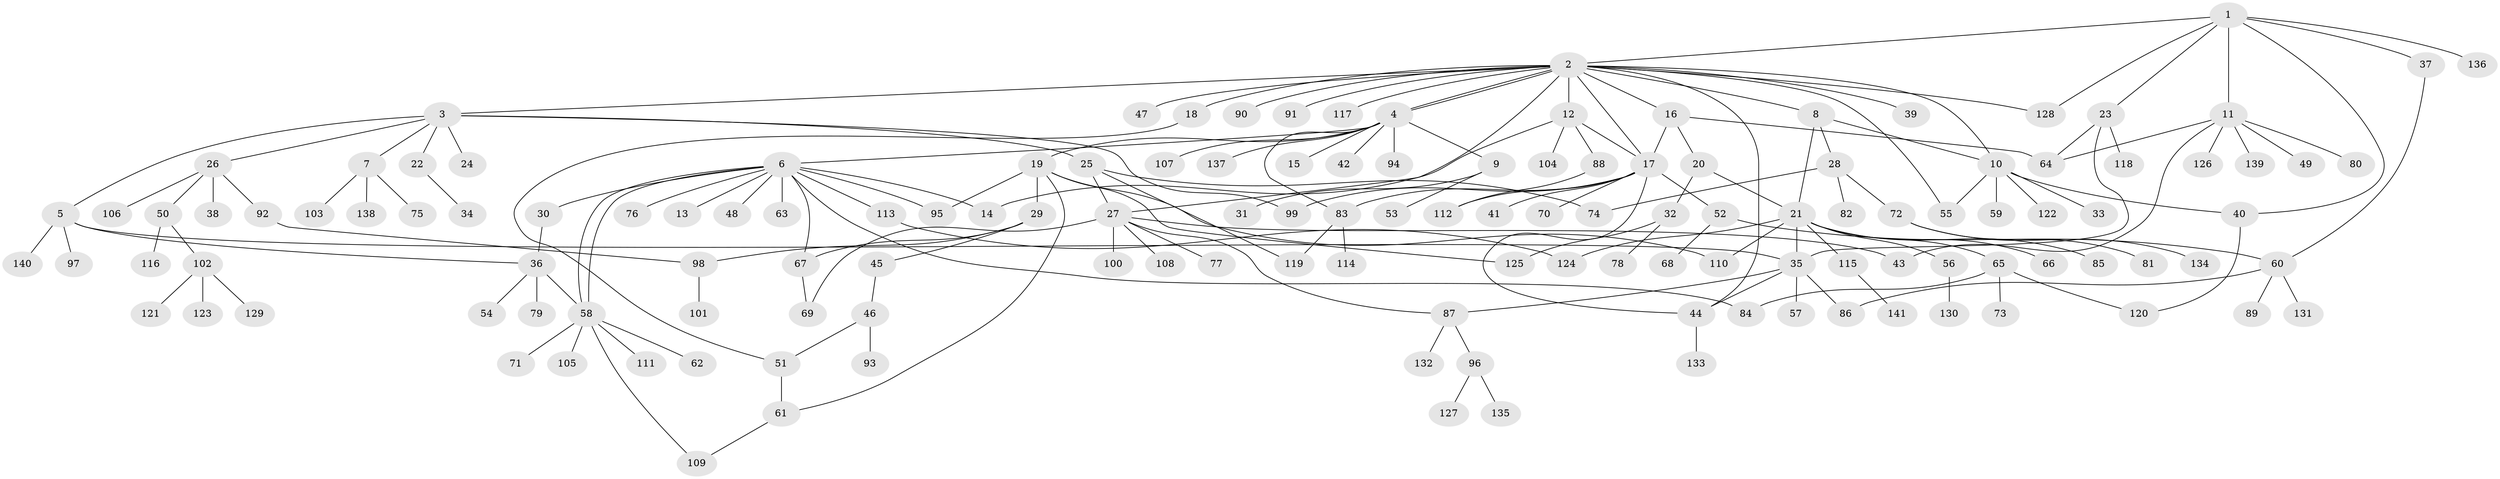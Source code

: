 // coarse degree distribution, {3: 0.04285714285714286, 16: 0.02857142857142857, 1: 0.7, 6: 0.04285714285714286, 4: 0.014285714285714285, 8: 0.05714285714285714, 2: 0.08571428571428572, 9: 0.014285714285714285, 13: 0.014285714285714285}
// Generated by graph-tools (version 1.1) at 2025/50/03/04/25 21:50:08]
// undirected, 141 vertices, 180 edges
graph export_dot {
graph [start="1"]
  node [color=gray90,style=filled];
  1;
  2;
  3;
  4;
  5;
  6;
  7;
  8;
  9;
  10;
  11;
  12;
  13;
  14;
  15;
  16;
  17;
  18;
  19;
  20;
  21;
  22;
  23;
  24;
  25;
  26;
  27;
  28;
  29;
  30;
  31;
  32;
  33;
  34;
  35;
  36;
  37;
  38;
  39;
  40;
  41;
  42;
  43;
  44;
  45;
  46;
  47;
  48;
  49;
  50;
  51;
  52;
  53;
  54;
  55;
  56;
  57;
  58;
  59;
  60;
  61;
  62;
  63;
  64;
  65;
  66;
  67;
  68;
  69;
  70;
  71;
  72;
  73;
  74;
  75;
  76;
  77;
  78;
  79;
  80;
  81;
  82;
  83;
  84;
  85;
  86;
  87;
  88;
  89;
  90;
  91;
  92;
  93;
  94;
  95;
  96;
  97;
  98;
  99;
  100;
  101;
  102;
  103;
  104;
  105;
  106;
  107;
  108;
  109;
  110;
  111;
  112;
  113;
  114;
  115;
  116;
  117;
  118;
  119;
  120;
  121;
  122;
  123;
  124;
  125;
  126;
  127;
  128;
  129;
  130;
  131;
  132;
  133;
  134;
  135;
  136;
  137;
  138;
  139;
  140;
  141;
  1 -- 2;
  1 -- 11;
  1 -- 23;
  1 -- 37;
  1 -- 40;
  1 -- 128;
  1 -- 136;
  2 -- 3;
  2 -- 4;
  2 -- 4;
  2 -- 8;
  2 -- 10;
  2 -- 12;
  2 -- 16;
  2 -- 17;
  2 -- 18;
  2 -- 27;
  2 -- 39;
  2 -- 44;
  2 -- 47;
  2 -- 55;
  2 -- 90;
  2 -- 91;
  2 -- 117;
  2 -- 128;
  3 -- 5;
  3 -- 7;
  3 -- 22;
  3 -- 24;
  3 -- 25;
  3 -- 26;
  3 -- 99;
  4 -- 6;
  4 -- 9;
  4 -- 15;
  4 -- 19;
  4 -- 42;
  4 -- 83;
  4 -- 94;
  4 -- 107;
  4 -- 137;
  5 -- 35;
  5 -- 36;
  5 -- 97;
  5 -- 140;
  6 -- 13;
  6 -- 14;
  6 -- 30;
  6 -- 48;
  6 -- 58;
  6 -- 58;
  6 -- 63;
  6 -- 67;
  6 -- 76;
  6 -- 84;
  6 -- 95;
  6 -- 113;
  7 -- 75;
  7 -- 103;
  7 -- 138;
  8 -- 10;
  8 -- 21;
  8 -- 28;
  9 -- 31;
  9 -- 53;
  10 -- 33;
  10 -- 40;
  10 -- 55;
  10 -- 59;
  10 -- 122;
  11 -- 43;
  11 -- 49;
  11 -- 64;
  11 -- 80;
  11 -- 126;
  11 -- 139;
  12 -- 14;
  12 -- 17;
  12 -- 88;
  12 -- 104;
  16 -- 17;
  16 -- 20;
  16 -- 64;
  17 -- 41;
  17 -- 44;
  17 -- 52;
  17 -- 70;
  17 -- 83;
  17 -- 99;
  17 -- 112;
  18 -- 51;
  19 -- 29;
  19 -- 61;
  19 -- 95;
  19 -- 110;
  19 -- 125;
  20 -- 21;
  20 -- 32;
  21 -- 35;
  21 -- 56;
  21 -- 65;
  21 -- 66;
  21 -- 85;
  21 -- 110;
  21 -- 115;
  21 -- 124;
  22 -- 34;
  23 -- 35;
  23 -- 64;
  23 -- 118;
  25 -- 27;
  25 -- 74;
  25 -- 119;
  26 -- 38;
  26 -- 50;
  26 -- 92;
  26 -- 106;
  27 -- 43;
  27 -- 69;
  27 -- 77;
  27 -- 87;
  27 -- 100;
  27 -- 108;
  28 -- 72;
  28 -- 74;
  28 -- 82;
  29 -- 45;
  29 -- 67;
  29 -- 98;
  30 -- 36;
  32 -- 78;
  32 -- 125;
  35 -- 44;
  35 -- 57;
  35 -- 86;
  35 -- 87;
  36 -- 54;
  36 -- 58;
  36 -- 79;
  37 -- 60;
  40 -- 120;
  44 -- 133;
  45 -- 46;
  46 -- 51;
  46 -- 93;
  50 -- 102;
  50 -- 116;
  51 -- 61;
  52 -- 60;
  52 -- 68;
  56 -- 130;
  58 -- 62;
  58 -- 71;
  58 -- 105;
  58 -- 109;
  58 -- 111;
  60 -- 86;
  60 -- 89;
  60 -- 131;
  61 -- 109;
  65 -- 73;
  65 -- 84;
  65 -- 120;
  67 -- 69;
  72 -- 81;
  72 -- 134;
  83 -- 114;
  83 -- 119;
  87 -- 96;
  87 -- 132;
  88 -- 112;
  92 -- 98;
  96 -- 127;
  96 -- 135;
  98 -- 101;
  102 -- 121;
  102 -- 123;
  102 -- 129;
  113 -- 124;
  115 -- 141;
}
